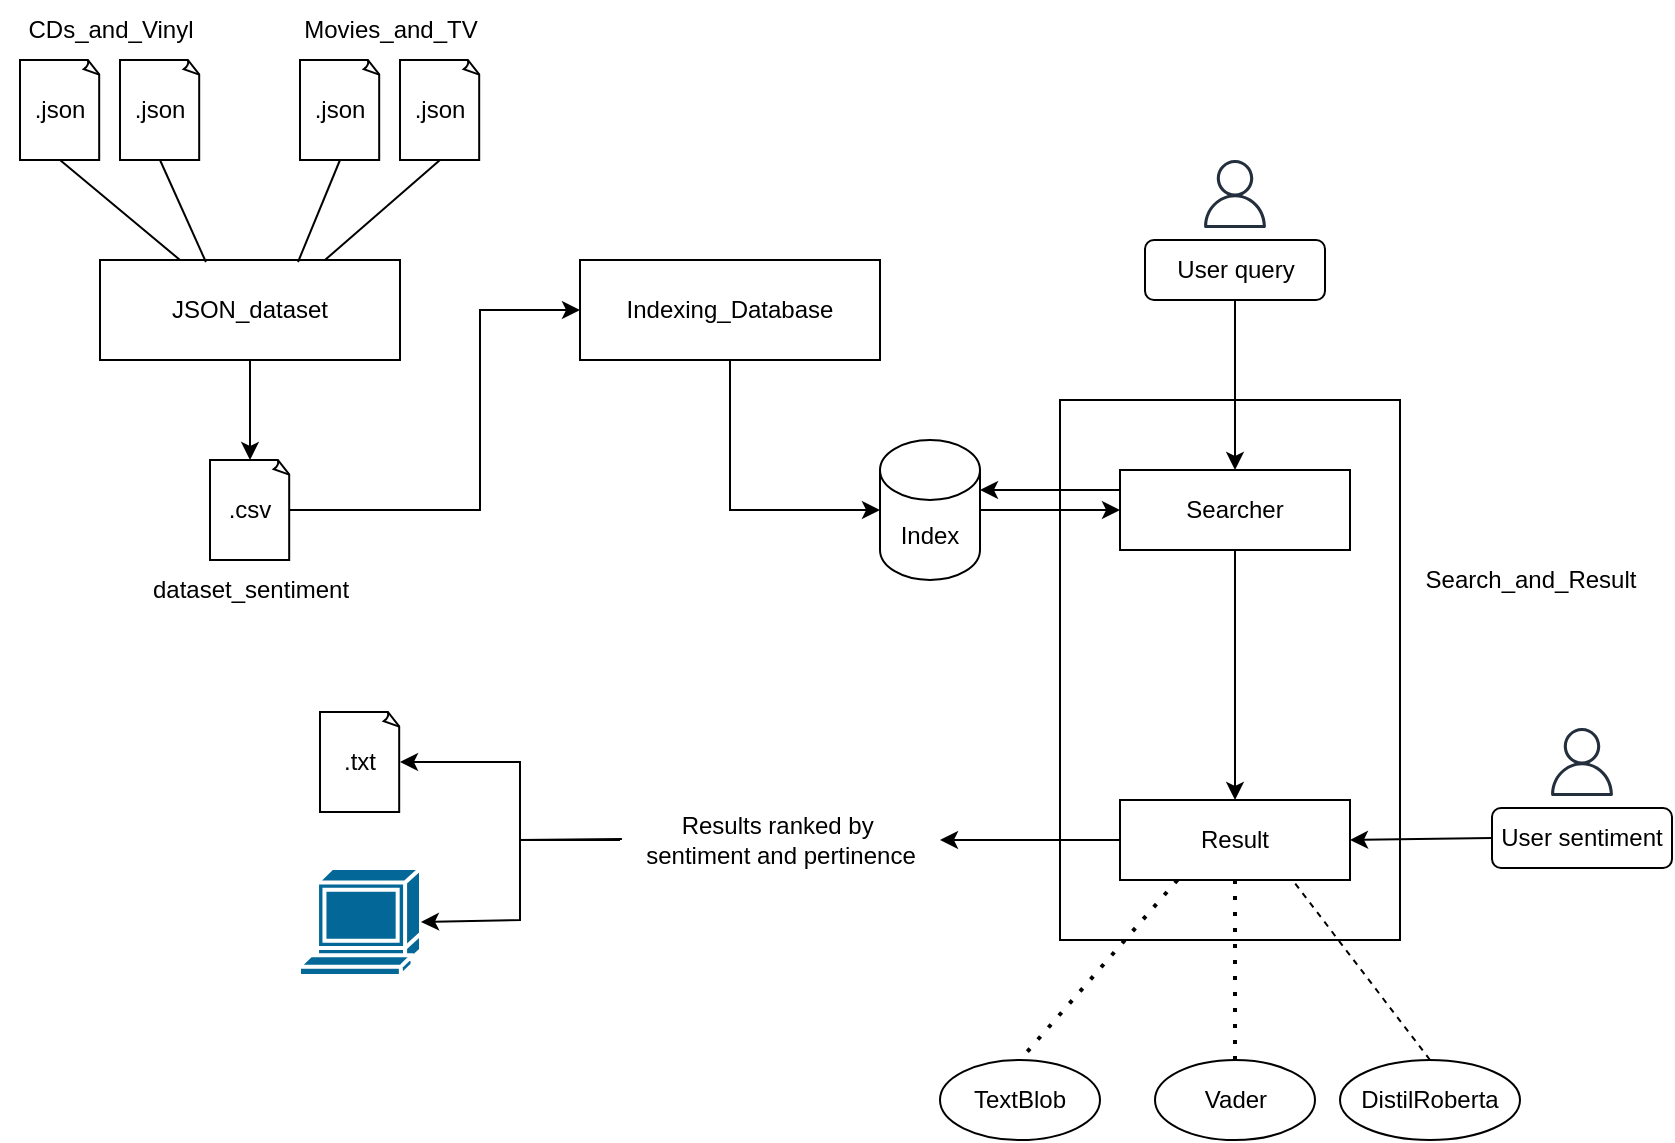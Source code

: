 <mxfile version="21.2.8" type="device">
  <diagram name="Pagina-1" id="FySTWlAcY67dtr-64_zi">
    <mxGraphModel dx="1114" dy="854" grid="1" gridSize="10" guides="1" tooltips="1" connect="1" arrows="1" fold="1" page="1" pageScale="1" pageWidth="1169" pageHeight="827" math="0" shadow="0">
      <root>
        <mxCell id="0" />
        <mxCell id="1" parent="0" />
        <mxCell id="-Cs3xO6ZS-W2wMwMFkJ5-24" value="" style="rounded=0;whiteSpace=wrap;html=1;" vertex="1" parent="1">
          <mxGeometry x="690" y="280" width="170" height="270" as="geometry" />
        </mxCell>
        <mxCell id="-Cs3xO6ZS-W2wMwMFkJ5-1" value=".json" style="whiteSpace=wrap;html=1;shape=mxgraph.basic.document" vertex="1" parent="1">
          <mxGeometry x="170" y="110" width="40" height="50" as="geometry" />
        </mxCell>
        <mxCell id="-Cs3xO6ZS-W2wMwMFkJ5-2" value=".json" style="whiteSpace=wrap;html=1;shape=mxgraph.basic.document" vertex="1" parent="1">
          <mxGeometry x="220" y="110" width="40" height="50" as="geometry" />
        </mxCell>
        <mxCell id="-Cs3xO6ZS-W2wMwMFkJ5-3" value=".json" style="whiteSpace=wrap;html=1;shape=mxgraph.basic.document" vertex="1" parent="1">
          <mxGeometry x="310" y="110" width="40" height="50" as="geometry" />
        </mxCell>
        <mxCell id="-Cs3xO6ZS-W2wMwMFkJ5-4" value=".json" style="whiteSpace=wrap;html=1;shape=mxgraph.basic.document" vertex="1" parent="1">
          <mxGeometry x="360" y="110" width="40" height="50" as="geometry" />
        </mxCell>
        <mxCell id="-Cs3xO6ZS-W2wMwMFkJ5-5" value="CDs_and_Vinyl" style="text;html=1;align=center;verticalAlign=middle;resizable=0;points=[];autosize=1;strokeColor=none;fillColor=none;" vertex="1" parent="1">
          <mxGeometry x="160" y="80" width="110" height="30" as="geometry" />
        </mxCell>
        <mxCell id="-Cs3xO6ZS-W2wMwMFkJ5-6" value="Movies_and_TV" style="text;html=1;align=center;verticalAlign=middle;resizable=0;points=[];autosize=1;strokeColor=none;fillColor=none;" vertex="1" parent="1">
          <mxGeometry x="300" y="80" width="110" height="30" as="geometry" />
        </mxCell>
        <mxCell id="-Cs3xO6ZS-W2wMwMFkJ5-7" value="JSON_dataset" style="rounded=0;whiteSpace=wrap;html=1;" vertex="1" parent="1">
          <mxGeometry x="210" y="210" width="150" height="50" as="geometry" />
        </mxCell>
        <mxCell id="-Cs3xO6ZS-W2wMwMFkJ5-8" value="" style="endArrow=none;html=1;rounded=0;entryX=0.5;entryY=1;entryDx=0;entryDy=0;entryPerimeter=0;exitX=0.353;exitY=0.02;exitDx=0;exitDy=0;exitPerimeter=0;" edge="1" parent="1" source="-Cs3xO6ZS-W2wMwMFkJ5-7" target="-Cs3xO6ZS-W2wMwMFkJ5-2">
          <mxGeometry width="50" height="50" relative="1" as="geometry">
            <mxPoint x="540" y="460" as="sourcePoint" />
            <mxPoint x="590" y="410" as="targetPoint" />
          </mxGeometry>
        </mxCell>
        <mxCell id="-Cs3xO6ZS-W2wMwMFkJ5-9" value="" style="endArrow=none;html=1;rounded=0;entryX=0.5;entryY=1;entryDx=0;entryDy=0;entryPerimeter=0;" edge="1" parent="1" target="-Cs3xO6ZS-W2wMwMFkJ5-1">
          <mxGeometry width="50" height="50" relative="1" as="geometry">
            <mxPoint x="250" y="210" as="sourcePoint" />
            <mxPoint x="590" y="410" as="targetPoint" />
          </mxGeometry>
        </mxCell>
        <mxCell id="-Cs3xO6ZS-W2wMwMFkJ5-10" value="" style="endArrow=none;html=1;rounded=0;entryX=0.5;entryY=1;entryDx=0;entryDy=0;entryPerimeter=0;exitX=0.66;exitY=0.02;exitDx=0;exitDy=0;exitPerimeter=0;" edge="1" parent="1" source="-Cs3xO6ZS-W2wMwMFkJ5-7" target="-Cs3xO6ZS-W2wMwMFkJ5-3">
          <mxGeometry width="50" height="50" relative="1" as="geometry">
            <mxPoint x="540" y="460" as="sourcePoint" />
            <mxPoint x="590" y="410" as="targetPoint" />
          </mxGeometry>
        </mxCell>
        <mxCell id="-Cs3xO6ZS-W2wMwMFkJ5-11" value="" style="endArrow=none;html=1;rounded=0;entryX=0.5;entryY=1;entryDx=0;entryDy=0;entryPerimeter=0;exitX=0.75;exitY=0;exitDx=0;exitDy=0;" edge="1" parent="1" source="-Cs3xO6ZS-W2wMwMFkJ5-7" target="-Cs3xO6ZS-W2wMwMFkJ5-4">
          <mxGeometry width="50" height="50" relative="1" as="geometry">
            <mxPoint x="540" y="460" as="sourcePoint" />
            <mxPoint x="590" y="410" as="targetPoint" />
          </mxGeometry>
        </mxCell>
        <mxCell id="-Cs3xO6ZS-W2wMwMFkJ5-13" value="" style="endArrow=classic;html=1;rounded=0;entryX=0.5;entryY=0;entryDx=0;entryDy=0;entryPerimeter=0;exitX=0.5;exitY=1;exitDx=0;exitDy=0;" edge="1" parent="1" source="-Cs3xO6ZS-W2wMwMFkJ5-7">
          <mxGeometry width="50" height="50" relative="1" as="geometry">
            <mxPoint x="540" y="460" as="sourcePoint" />
            <mxPoint x="285" y="310" as="targetPoint" />
          </mxGeometry>
        </mxCell>
        <mxCell id="-Cs3xO6ZS-W2wMwMFkJ5-14" value=".csv" style="whiteSpace=wrap;html=1;shape=mxgraph.basic.document" vertex="1" parent="1">
          <mxGeometry x="265" y="310" width="40" height="50" as="geometry" />
        </mxCell>
        <mxCell id="-Cs3xO6ZS-W2wMwMFkJ5-15" value="" style="endArrow=classic;html=1;rounded=0;exitX=1;exitY=0.5;exitDx=0;exitDy=0;exitPerimeter=0;entryX=0;entryY=0.5;entryDx=0;entryDy=0;" edge="1" parent="1" source="-Cs3xO6ZS-W2wMwMFkJ5-14" target="-Cs3xO6ZS-W2wMwMFkJ5-16">
          <mxGeometry width="50" height="50" relative="1" as="geometry">
            <mxPoint x="540" y="460" as="sourcePoint" />
            <mxPoint x="440" y="335" as="targetPoint" />
            <Array as="points">
              <mxPoint x="400" y="335" />
              <mxPoint x="400" y="235" />
            </Array>
          </mxGeometry>
        </mxCell>
        <mxCell id="-Cs3xO6ZS-W2wMwMFkJ5-16" value="Indexing_Database" style="rounded=0;whiteSpace=wrap;html=1;" vertex="1" parent="1">
          <mxGeometry x="450" y="210" width="150" height="50" as="geometry" />
        </mxCell>
        <mxCell id="-Cs3xO6ZS-W2wMwMFkJ5-17" value="dataset_sentiment" style="text;html=1;align=center;verticalAlign=middle;resizable=0;points=[];autosize=1;strokeColor=none;fillColor=none;" vertex="1" parent="1">
          <mxGeometry x="225" y="360" width="120" height="30" as="geometry" />
        </mxCell>
        <mxCell id="-Cs3xO6ZS-W2wMwMFkJ5-18" value="Index" style="shape=cylinder3;whiteSpace=wrap;html=1;boundedLbl=1;backgroundOutline=1;size=15;" vertex="1" parent="1">
          <mxGeometry x="600" y="300" width="50" height="70" as="geometry" />
        </mxCell>
        <mxCell id="-Cs3xO6ZS-W2wMwMFkJ5-20" value="User query" style="rounded=1;whiteSpace=wrap;html=1;" vertex="1" parent="1">
          <mxGeometry x="732.5" y="200" width="90" height="30" as="geometry" />
        </mxCell>
        <mxCell id="-Cs3xO6ZS-W2wMwMFkJ5-21" value="" style="endArrow=classic;html=1;rounded=0;entryX=0;entryY=0.5;entryDx=0;entryDy=0;entryPerimeter=0;exitX=0.5;exitY=1;exitDx=0;exitDy=0;" edge="1" parent="1" source="-Cs3xO6ZS-W2wMwMFkJ5-16" target="-Cs3xO6ZS-W2wMwMFkJ5-18">
          <mxGeometry width="50" height="50" relative="1" as="geometry">
            <mxPoint x="540" y="460" as="sourcePoint" />
            <mxPoint x="590" y="410" as="targetPoint" />
            <Array as="points">
              <mxPoint x="525" y="335" />
            </Array>
          </mxGeometry>
        </mxCell>
        <mxCell id="-Cs3xO6ZS-W2wMwMFkJ5-23" value="" style="sketch=0;outlineConnect=0;fontColor=#232F3E;gradientColor=none;fillColor=#232F3D;strokeColor=none;dashed=0;verticalLabelPosition=bottom;verticalAlign=top;align=center;html=1;fontSize=12;fontStyle=0;aspect=fixed;pointerEvents=1;shape=mxgraph.aws4.user;" vertex="1" parent="1">
          <mxGeometry x="760.5" y="160" width="34" height="34" as="geometry" />
        </mxCell>
        <mxCell id="-Cs3xO6ZS-W2wMwMFkJ5-25" value="Searcher" style="rounded=0;whiteSpace=wrap;html=1;" vertex="1" parent="1">
          <mxGeometry x="720" y="315" width="115" height="40" as="geometry" />
        </mxCell>
        <mxCell id="-Cs3xO6ZS-W2wMwMFkJ5-26" value="Search_and_Result" style="text;html=1;align=center;verticalAlign=middle;resizable=0;points=[];autosize=1;strokeColor=none;fillColor=none;" vertex="1" parent="1">
          <mxGeometry x="860" y="355" width="130" height="30" as="geometry" />
        </mxCell>
        <mxCell id="-Cs3xO6ZS-W2wMwMFkJ5-27" value="" style="endArrow=classic;html=1;rounded=0;entryX=0.5;entryY=0;entryDx=0;entryDy=0;exitX=0.5;exitY=1;exitDx=0;exitDy=0;" edge="1" parent="1" source="-Cs3xO6ZS-W2wMwMFkJ5-20" target="-Cs3xO6ZS-W2wMwMFkJ5-25">
          <mxGeometry width="50" height="50" relative="1" as="geometry">
            <mxPoint x="540" y="440" as="sourcePoint" />
            <mxPoint x="590" y="390" as="targetPoint" />
          </mxGeometry>
        </mxCell>
        <mxCell id="-Cs3xO6ZS-W2wMwMFkJ5-28" value="" style="endArrow=classic;html=1;rounded=0;entryX=1;entryY=0;entryDx=0;entryDy=25;entryPerimeter=0;exitX=0;exitY=0.25;exitDx=0;exitDy=0;" edge="1" parent="1" source="-Cs3xO6ZS-W2wMwMFkJ5-25" target="-Cs3xO6ZS-W2wMwMFkJ5-18">
          <mxGeometry width="50" height="50" relative="1" as="geometry">
            <mxPoint x="724" y="324" as="sourcePoint" />
            <mxPoint x="590" y="410" as="targetPoint" />
          </mxGeometry>
        </mxCell>
        <mxCell id="-Cs3xO6ZS-W2wMwMFkJ5-29" value="" style="endArrow=classic;html=1;rounded=0;entryX=0;entryY=0.5;entryDx=0;entryDy=0;exitX=1;exitY=0.5;exitDx=0;exitDy=0;exitPerimeter=0;" edge="1" parent="1" source="-Cs3xO6ZS-W2wMwMFkJ5-18" target="-Cs3xO6ZS-W2wMwMFkJ5-25">
          <mxGeometry width="50" height="50" relative="1" as="geometry">
            <mxPoint x="540" y="460" as="sourcePoint" />
            <mxPoint x="590" y="410" as="targetPoint" />
          </mxGeometry>
        </mxCell>
        <mxCell id="-Cs3xO6ZS-W2wMwMFkJ5-30" value="Result" style="rounded=0;whiteSpace=wrap;html=1;" vertex="1" parent="1">
          <mxGeometry x="720" y="480" width="115" height="40" as="geometry" />
        </mxCell>
        <mxCell id="-Cs3xO6ZS-W2wMwMFkJ5-31" value="" style="endArrow=classic;html=1;rounded=0;entryX=0.5;entryY=0;entryDx=0;entryDy=0;exitX=0.5;exitY=1;exitDx=0;exitDy=0;" edge="1" parent="1" source="-Cs3xO6ZS-W2wMwMFkJ5-25" target="-Cs3xO6ZS-W2wMwMFkJ5-30">
          <mxGeometry width="50" height="50" relative="1" as="geometry">
            <mxPoint x="540" y="460" as="sourcePoint" />
            <mxPoint x="590" y="410" as="targetPoint" />
          </mxGeometry>
        </mxCell>
        <mxCell id="-Cs3xO6ZS-W2wMwMFkJ5-32" value="User sentiment" style="rounded=1;whiteSpace=wrap;html=1;" vertex="1" parent="1">
          <mxGeometry x="906" y="484" width="90" height="30" as="geometry" />
        </mxCell>
        <mxCell id="-Cs3xO6ZS-W2wMwMFkJ5-33" value="" style="sketch=0;outlineConnect=0;fontColor=#232F3E;gradientColor=none;fillColor=#232F3D;strokeColor=none;dashed=0;verticalLabelPosition=bottom;verticalAlign=top;align=center;html=1;fontSize=12;fontStyle=0;aspect=fixed;pointerEvents=1;shape=mxgraph.aws4.user;" vertex="1" parent="1">
          <mxGeometry x="934" y="444" width="34" height="34" as="geometry" />
        </mxCell>
        <mxCell id="-Cs3xO6ZS-W2wMwMFkJ5-34" value="" style="endArrow=classic;html=1;rounded=0;entryX=1;entryY=0.5;entryDx=0;entryDy=0;exitX=0;exitY=0.5;exitDx=0;exitDy=0;" edge="1" parent="1" source="-Cs3xO6ZS-W2wMwMFkJ5-32" target="-Cs3xO6ZS-W2wMwMFkJ5-30">
          <mxGeometry width="50" height="50" relative="1" as="geometry">
            <mxPoint x="540" y="460" as="sourcePoint" />
            <mxPoint x="590" y="410" as="targetPoint" />
          </mxGeometry>
        </mxCell>
        <mxCell id="-Cs3xO6ZS-W2wMwMFkJ5-35" value="" style="endArrow=none;dashed=1;html=1;dashPattern=1 3;strokeWidth=2;rounded=0;exitX=0.5;exitY=1;exitDx=0;exitDy=0;entryX=0.5;entryY=0;entryDx=0;entryDy=0;" edge="1" parent="1" source="-Cs3xO6ZS-W2wMwMFkJ5-30" target="-Cs3xO6ZS-W2wMwMFkJ5-37">
          <mxGeometry width="50" height="50" relative="1" as="geometry">
            <mxPoint x="540" y="460" as="sourcePoint" />
            <mxPoint x="760" y="600" as="targetPoint" />
          </mxGeometry>
        </mxCell>
        <mxCell id="-Cs3xO6ZS-W2wMwMFkJ5-37" value="Vader" style="ellipse;whiteSpace=wrap;html=1;" vertex="1" parent="1">
          <mxGeometry x="737.5" y="610" width="80" height="40" as="geometry" />
        </mxCell>
        <mxCell id="-Cs3xO6ZS-W2wMwMFkJ5-38" value="DistilRoberta" style="ellipse;whiteSpace=wrap;html=1;" vertex="1" parent="1">
          <mxGeometry x="830" y="610" width="90" height="40" as="geometry" />
        </mxCell>
        <mxCell id="-Cs3xO6ZS-W2wMwMFkJ5-39" value="TextBlob" style="ellipse;whiteSpace=wrap;html=1;" vertex="1" parent="1">
          <mxGeometry x="630" y="610" width="80" height="40" as="geometry" />
        </mxCell>
        <mxCell id="-Cs3xO6ZS-W2wMwMFkJ5-40" value="" style="endArrow=none;dashed=1;html=1;rounded=0;entryX=0.75;entryY=1;entryDx=0;entryDy=0;exitX=0.5;exitY=0;exitDx=0;exitDy=0;" edge="1" parent="1" source="-Cs3xO6ZS-W2wMwMFkJ5-38" target="-Cs3xO6ZS-W2wMwMFkJ5-30">
          <mxGeometry width="50" height="50" relative="1" as="geometry">
            <mxPoint x="540" y="460" as="sourcePoint" />
            <mxPoint x="590" y="410" as="targetPoint" />
          </mxGeometry>
        </mxCell>
        <mxCell id="-Cs3xO6ZS-W2wMwMFkJ5-41" value="" style="endArrow=none;dashed=1;html=1;dashPattern=1 3;strokeWidth=2;rounded=0;entryX=0.5;entryY=0;entryDx=0;entryDy=0;exitX=0.25;exitY=1;exitDx=0;exitDy=0;" edge="1" parent="1" source="-Cs3xO6ZS-W2wMwMFkJ5-30" target="-Cs3xO6ZS-W2wMwMFkJ5-39">
          <mxGeometry width="50" height="50" relative="1" as="geometry">
            <mxPoint x="540" y="460" as="sourcePoint" />
            <mxPoint x="590" y="410" as="targetPoint" />
          </mxGeometry>
        </mxCell>
        <mxCell id="-Cs3xO6ZS-W2wMwMFkJ5-43" value="Results ranked by&amp;nbsp;&lt;br&gt;sentiment and pertinence" style="text;html=1;align=center;verticalAlign=middle;resizable=0;points=[];autosize=1;strokeColor=none;fillColor=none;" vertex="1" parent="1">
          <mxGeometry x="470" y="480" width="160" height="40" as="geometry" />
        </mxCell>
        <mxCell id="-Cs3xO6ZS-W2wMwMFkJ5-44" value="" style="endArrow=classic;html=1;rounded=0;exitX=0;exitY=0.5;exitDx=0;exitDy=0;" edge="1" parent="1" source="-Cs3xO6ZS-W2wMwMFkJ5-30" target="-Cs3xO6ZS-W2wMwMFkJ5-43">
          <mxGeometry width="50" height="50" relative="1" as="geometry">
            <mxPoint x="720" y="500" as="sourcePoint" />
            <mxPoint x="490" y="500" as="targetPoint" />
          </mxGeometry>
        </mxCell>
        <mxCell id="-Cs3xO6ZS-W2wMwMFkJ5-45" value="" style="endArrow=classic;html=1;rounded=0;entryX=1;entryY=0.5;entryDx=0;entryDy=0;entryPerimeter=0;" edge="1" parent="1" source="-Cs3xO6ZS-W2wMwMFkJ5-43" target="-Cs3xO6ZS-W2wMwMFkJ5-46">
          <mxGeometry width="50" height="50" relative="1" as="geometry">
            <mxPoint x="540" y="460" as="sourcePoint" />
            <mxPoint x="390" y="500" as="targetPoint" />
            <Array as="points">
              <mxPoint x="420" y="500" />
              <mxPoint x="420" y="461" />
            </Array>
          </mxGeometry>
        </mxCell>
        <mxCell id="-Cs3xO6ZS-W2wMwMFkJ5-46" value=".txt" style="whiteSpace=wrap;html=1;shape=mxgraph.basic.document" vertex="1" parent="1">
          <mxGeometry x="320" y="436" width="40" height="50" as="geometry" />
        </mxCell>
        <mxCell id="-Cs3xO6ZS-W2wMwMFkJ5-49" value="" style="shape=mxgraph.cisco.computers_and_peripherals.terminal;html=1;pointerEvents=1;dashed=0;fillColor=#036897;strokeColor=#ffffff;strokeWidth=2;verticalLabelPosition=bottom;verticalAlign=top;align=center;outlineConnect=0;" vertex="1" parent="1">
          <mxGeometry x="309.5" y="514" width="61" height="54" as="geometry" />
        </mxCell>
        <mxCell id="-Cs3xO6ZS-W2wMwMFkJ5-50" value="" style="endArrow=classic;html=1;rounded=0;entryX=1;entryY=0.5;entryDx=0;entryDy=0;entryPerimeter=0;exitX=0.006;exitY=0.488;exitDx=0;exitDy=0;exitPerimeter=0;" edge="1" parent="1" source="-Cs3xO6ZS-W2wMwMFkJ5-43" target="-Cs3xO6ZS-W2wMwMFkJ5-49">
          <mxGeometry width="50" height="50" relative="1" as="geometry">
            <mxPoint x="540" y="460" as="sourcePoint" />
            <mxPoint x="590" y="410" as="targetPoint" />
            <Array as="points">
              <mxPoint x="420" y="500" />
              <mxPoint x="420" y="540" />
            </Array>
          </mxGeometry>
        </mxCell>
      </root>
    </mxGraphModel>
  </diagram>
</mxfile>
